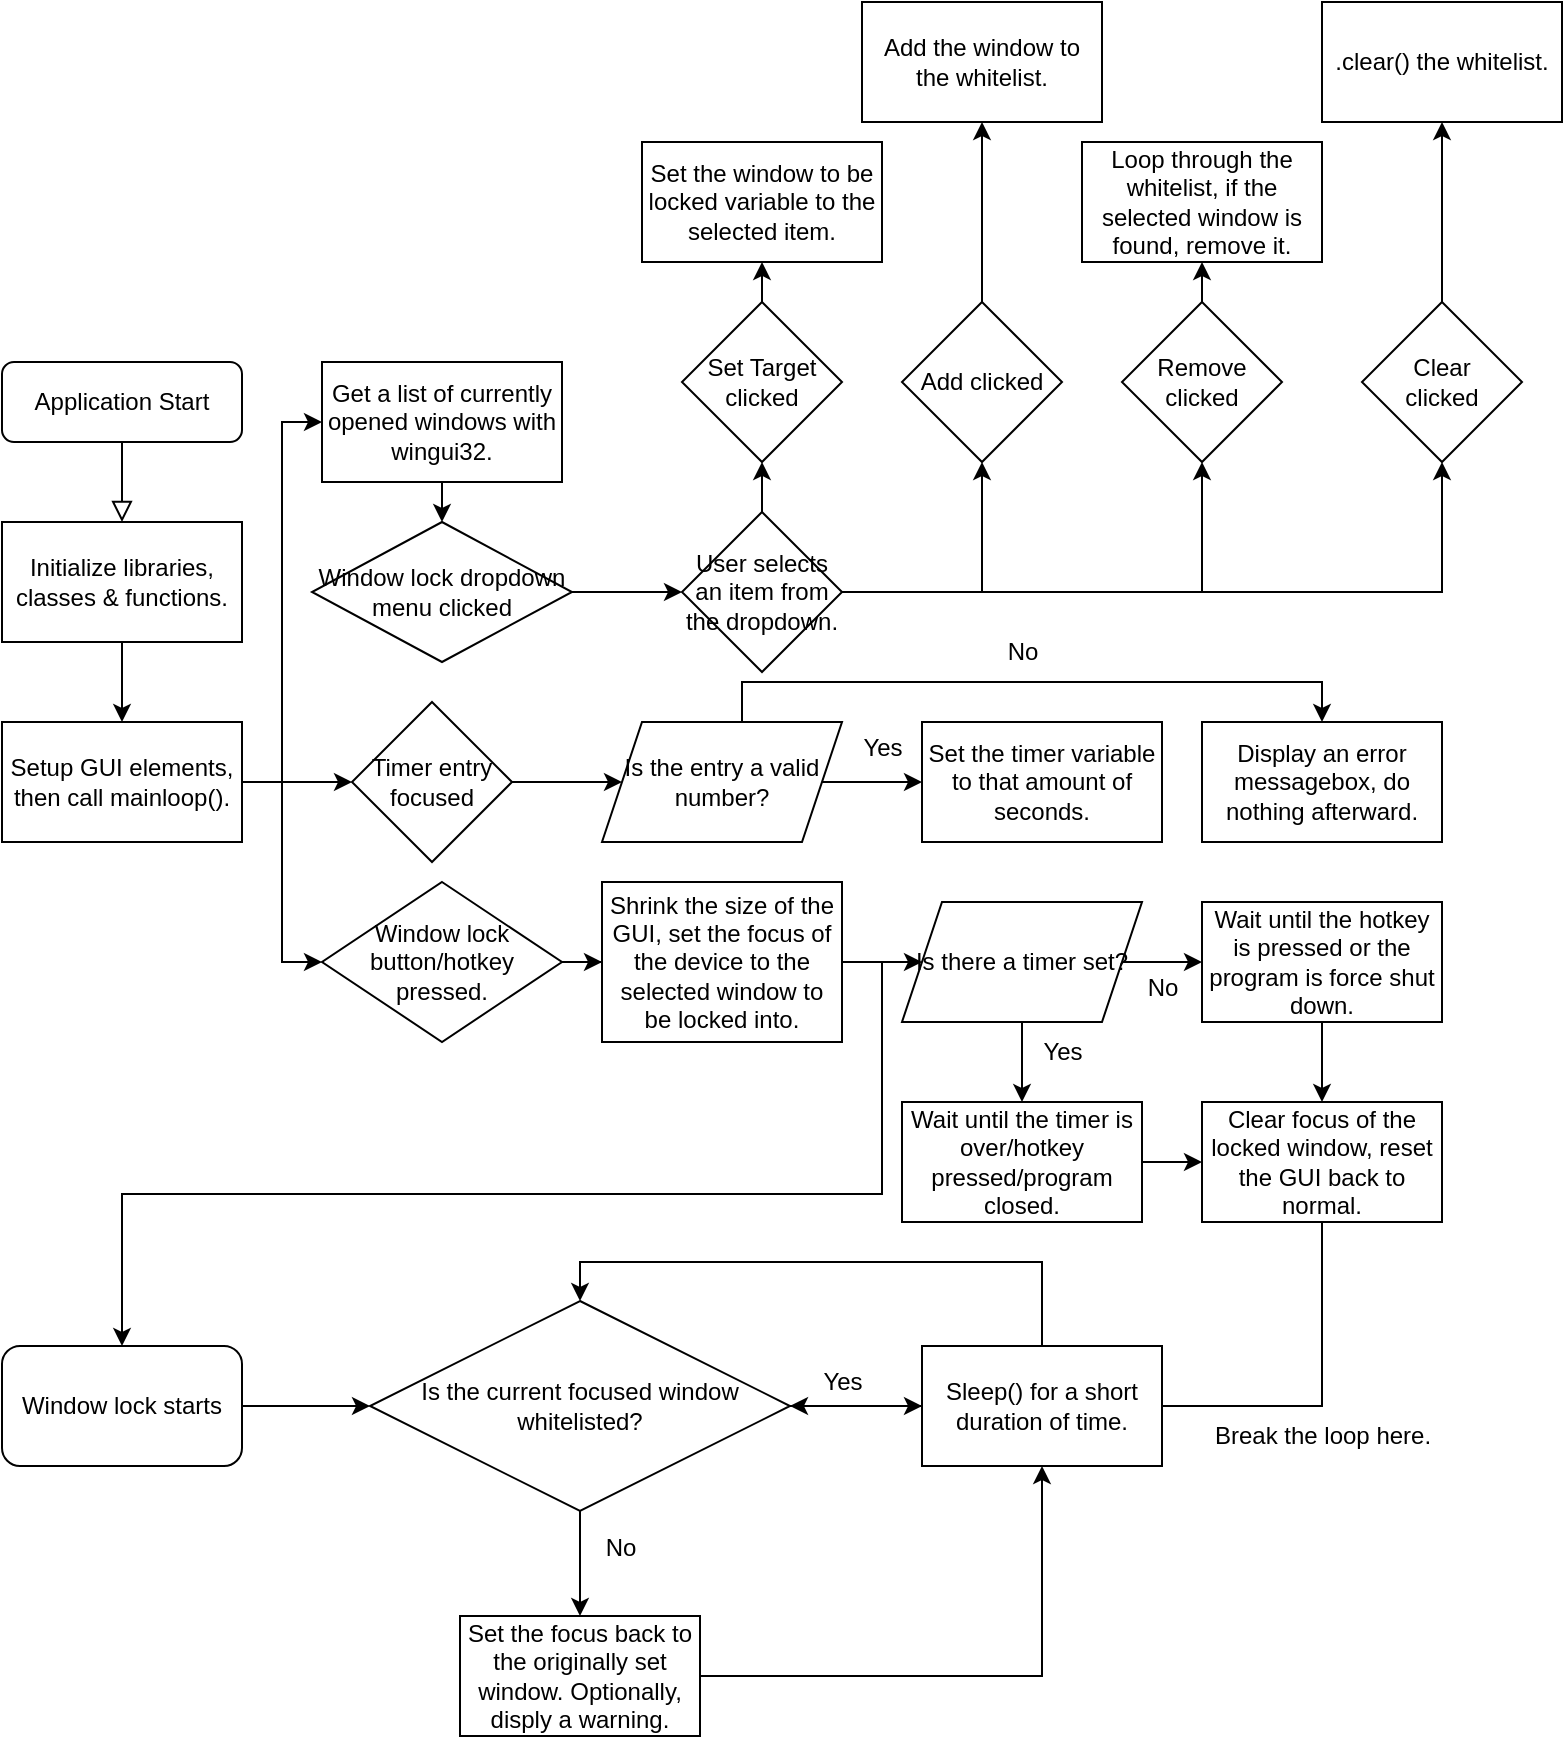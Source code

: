 <mxfile version="21.3.7" type="github">
  <diagram id="C5RBs43oDa-KdzZeNtuy" name="Page-1">
    <mxGraphModel dx="1050" dy="1750" grid="1" gridSize="10" guides="1" tooltips="1" connect="1" arrows="1" fold="1" page="1" pageScale="1" pageWidth="827" pageHeight="1169" math="0" shadow="0">
      <root>
        <mxCell id="WIyWlLk6GJQsqaUBKTNV-0" />
        <mxCell id="WIyWlLk6GJQsqaUBKTNV-1" parent="WIyWlLk6GJQsqaUBKTNV-0" />
        <mxCell id="WIyWlLk6GJQsqaUBKTNV-2" value="" style="rounded=0;html=1;jettySize=auto;orthogonalLoop=1;fontSize=11;endArrow=block;endFill=0;endSize=8;strokeWidth=1;shadow=0;labelBackgroundColor=none;edgeStyle=orthogonalEdgeStyle;entryX=0.5;entryY=0;entryDx=0;entryDy=0;" parent="WIyWlLk6GJQsqaUBKTNV-1" source="WIyWlLk6GJQsqaUBKTNV-3" target="ONqXHzlkg5QWg_Vlz0t2-0" edge="1">
          <mxGeometry relative="1" as="geometry" />
        </mxCell>
        <mxCell id="WIyWlLk6GJQsqaUBKTNV-3" value="Application Start" style="rounded=1;whiteSpace=wrap;html=1;fontSize=12;glass=0;strokeWidth=1;shadow=0;" parent="WIyWlLk6GJQsqaUBKTNV-1" vertex="1">
          <mxGeometry x="20" y="20" width="120" height="40" as="geometry" />
        </mxCell>
        <mxCell id="ONqXHzlkg5QWg_Vlz0t2-5" style="edgeStyle=orthogonalEdgeStyle;rounded=0;orthogonalLoop=1;jettySize=auto;html=1;exitX=0.5;exitY=1;exitDx=0;exitDy=0;entryX=0.5;entryY=0;entryDx=0;entryDy=0;" parent="WIyWlLk6GJQsqaUBKTNV-1" source="ONqXHzlkg5QWg_Vlz0t2-0" target="ONqXHzlkg5QWg_Vlz0t2-4" edge="1">
          <mxGeometry relative="1" as="geometry" />
        </mxCell>
        <mxCell id="ONqXHzlkg5QWg_Vlz0t2-0" value="Initialize libraries, classes &amp;amp; functions." style="rounded=0;whiteSpace=wrap;html=1;" parent="WIyWlLk6GJQsqaUBKTNV-1" vertex="1">
          <mxGeometry x="20" y="100" width="120" height="60" as="geometry" />
        </mxCell>
        <mxCell id="ONqXHzlkg5QWg_Vlz0t2-16" style="edgeStyle=orthogonalEdgeStyle;rounded=0;orthogonalLoop=1;jettySize=auto;html=1;entryX=0;entryY=0.5;entryDx=0;entryDy=0;" parent="WIyWlLk6GJQsqaUBKTNV-1" source="ONqXHzlkg5QWg_Vlz0t2-4" target="ONqXHzlkg5QWg_Vlz0t2-17" edge="1">
          <mxGeometry relative="1" as="geometry">
            <mxPoint x="180" y="120" as="targetPoint" />
          </mxGeometry>
        </mxCell>
        <mxCell id="ONqXHzlkg5QWg_Vlz0t2-25" style="edgeStyle=orthogonalEdgeStyle;rounded=0;orthogonalLoop=1;jettySize=auto;html=1;exitX=1;exitY=0.5;exitDx=0;exitDy=0;entryX=0;entryY=0.5;entryDx=0;entryDy=0;" parent="WIyWlLk6GJQsqaUBKTNV-1" source="ONqXHzlkg5QWg_Vlz0t2-4" target="ONqXHzlkg5QWg_Vlz0t2-24" edge="1">
          <mxGeometry relative="1" as="geometry" />
        </mxCell>
        <mxCell id="SaKngRvGoXoMuEYDzSeR-5" style="edgeStyle=orthogonalEdgeStyle;rounded=0;orthogonalLoop=1;jettySize=auto;html=1;exitX=1;exitY=0.5;exitDx=0;exitDy=0;entryX=0;entryY=0.5;entryDx=0;entryDy=0;" edge="1" parent="WIyWlLk6GJQsqaUBKTNV-1" source="ONqXHzlkg5QWg_Vlz0t2-4" target="ONqXHzlkg5QWg_Vlz0t2-11">
          <mxGeometry relative="1" as="geometry" />
        </mxCell>
        <mxCell id="ONqXHzlkg5QWg_Vlz0t2-4" value="Setup GUI elements, then call mainloop()." style="rounded=0;whiteSpace=wrap;html=1;" parent="WIyWlLk6GJQsqaUBKTNV-1" vertex="1">
          <mxGeometry x="20" y="200" width="120" height="60" as="geometry" />
        </mxCell>
        <mxCell id="SaKngRvGoXoMuEYDzSeR-23" style="edgeStyle=orthogonalEdgeStyle;rounded=0;orthogonalLoop=1;jettySize=auto;html=1;exitX=1;exitY=0.5;exitDx=0;exitDy=0;entryX=0;entryY=0.5;entryDx=0;entryDy=0;" edge="1" parent="WIyWlLk6GJQsqaUBKTNV-1" source="ONqXHzlkg5QWg_Vlz0t2-8" target="ONqXHzlkg5QWg_Vlz0t2-13">
          <mxGeometry relative="1" as="geometry" />
        </mxCell>
        <mxCell id="ONqXHzlkg5QWg_Vlz0t2-8" value="Window lock dropdown menu clicked" style="rhombus;whiteSpace=wrap;html=1;" parent="WIyWlLk6GJQsqaUBKTNV-1" vertex="1">
          <mxGeometry x="175" y="100" width="130" height="70" as="geometry" />
        </mxCell>
        <mxCell id="SaKngRvGoXoMuEYDzSeR-22" style="edgeStyle=orthogonalEdgeStyle;rounded=0;orthogonalLoop=1;jettySize=auto;html=1;exitX=0.5;exitY=1;exitDx=0;exitDy=0;entryX=0.5;entryY=0;entryDx=0;entryDy=0;" edge="1" parent="WIyWlLk6GJQsqaUBKTNV-1" source="ONqXHzlkg5QWg_Vlz0t2-11" target="ONqXHzlkg5QWg_Vlz0t2-8">
          <mxGeometry relative="1" as="geometry" />
        </mxCell>
        <mxCell id="ONqXHzlkg5QWg_Vlz0t2-11" value="Get a list of currently opened windows with wingui32." style="rounded=0;whiteSpace=wrap;html=1;" parent="WIyWlLk6GJQsqaUBKTNV-1" vertex="1">
          <mxGeometry x="180" y="20" width="120" height="60" as="geometry" />
        </mxCell>
        <mxCell id="SaKngRvGoXoMuEYDzSeR-24" style="edgeStyle=orthogonalEdgeStyle;rounded=0;orthogonalLoop=1;jettySize=auto;html=1;exitX=0.5;exitY=0;exitDx=0;exitDy=0;" edge="1" parent="WIyWlLk6GJQsqaUBKTNV-1" source="ONqXHzlkg5QWg_Vlz0t2-13">
          <mxGeometry relative="1" as="geometry">
            <mxPoint x="400" y="70" as="targetPoint" />
          </mxGeometry>
        </mxCell>
        <mxCell id="SaKngRvGoXoMuEYDzSeR-28" style="edgeStyle=orthogonalEdgeStyle;rounded=0;orthogonalLoop=1;jettySize=auto;html=1;exitX=1;exitY=0.5;exitDx=0;exitDy=0;entryX=0.5;entryY=1;entryDx=0;entryDy=0;" edge="1" parent="WIyWlLk6GJQsqaUBKTNV-1" source="ONqXHzlkg5QWg_Vlz0t2-13" target="SaKngRvGoXoMuEYDzSeR-27">
          <mxGeometry relative="1" as="geometry" />
        </mxCell>
        <mxCell id="SaKngRvGoXoMuEYDzSeR-31" style="edgeStyle=orthogonalEdgeStyle;rounded=0;orthogonalLoop=1;jettySize=auto;html=1;exitX=1;exitY=0.5;exitDx=0;exitDy=0;entryX=0.5;entryY=1;entryDx=0;entryDy=0;" edge="1" parent="WIyWlLk6GJQsqaUBKTNV-1" source="ONqXHzlkg5QWg_Vlz0t2-13" target="SaKngRvGoXoMuEYDzSeR-29">
          <mxGeometry relative="1" as="geometry" />
        </mxCell>
        <mxCell id="SaKngRvGoXoMuEYDzSeR-32" style="edgeStyle=orthogonalEdgeStyle;rounded=0;orthogonalLoop=1;jettySize=auto;html=1;exitX=1;exitY=0.5;exitDx=0;exitDy=0;entryX=0.5;entryY=1;entryDx=0;entryDy=0;" edge="1" parent="WIyWlLk6GJQsqaUBKTNV-1" source="ONqXHzlkg5QWg_Vlz0t2-13" target="SaKngRvGoXoMuEYDzSeR-30">
          <mxGeometry relative="1" as="geometry" />
        </mxCell>
        <mxCell id="ONqXHzlkg5QWg_Vlz0t2-13" value="User selects an item from the dropdown." style="rhombus;whiteSpace=wrap;html=1;" parent="WIyWlLk6GJQsqaUBKTNV-1" vertex="1">
          <mxGeometry x="360" y="95" width="80" height="80" as="geometry" />
        </mxCell>
        <mxCell id="ONqXHzlkg5QWg_Vlz0t2-15" value="Set the window to be locked variable to the selected item." style="rounded=0;whiteSpace=wrap;html=1;" parent="WIyWlLk6GJQsqaUBKTNV-1" vertex="1">
          <mxGeometry x="340" y="-90" width="120" height="60" as="geometry" />
        </mxCell>
        <mxCell id="ONqXHzlkg5QWg_Vlz0t2-18" style="edgeStyle=orthogonalEdgeStyle;rounded=0;orthogonalLoop=1;jettySize=auto;html=1;entryX=0;entryY=0.5;entryDx=0;entryDy=0;" parent="WIyWlLk6GJQsqaUBKTNV-1" source="ONqXHzlkg5QWg_Vlz0t2-17" target="ONqXHzlkg5QWg_Vlz0t2-19" edge="1">
          <mxGeometry relative="1" as="geometry">
            <mxPoint x="360" y="320" as="targetPoint" />
          </mxGeometry>
        </mxCell>
        <mxCell id="ONqXHzlkg5QWg_Vlz0t2-17" value="Window lock button/hotkey pressed." style="rhombus;whiteSpace=wrap;html=1;" parent="WIyWlLk6GJQsqaUBKTNV-1" vertex="1">
          <mxGeometry x="180" y="280" width="120" height="80" as="geometry" />
        </mxCell>
        <mxCell id="ONqXHzlkg5QWg_Vlz0t2-20" style="edgeStyle=orthogonalEdgeStyle;rounded=0;orthogonalLoop=1;jettySize=auto;html=1;exitX=1;exitY=0.5;exitDx=0;exitDy=0;entryX=0;entryY=0.5;entryDx=0;entryDy=0;" parent="WIyWlLk6GJQsqaUBKTNV-1" source="ONqXHzlkg5QWg_Vlz0t2-19" target="ONqXHzlkg5QWg_Vlz0t2-22" edge="1">
          <mxGeometry relative="1" as="geometry">
            <mxPoint x="480" y="320" as="targetPoint" />
          </mxGeometry>
        </mxCell>
        <mxCell id="EH_yIpM5g3jpnEMn5K6J-0" style="edgeStyle=orthogonalEdgeStyle;rounded=0;orthogonalLoop=1;jettySize=auto;html=1;exitX=1;exitY=0.5;exitDx=0;exitDy=0;entryX=0.5;entryY=0;entryDx=0;entryDy=0;" parent="WIyWlLk6GJQsqaUBKTNV-1" source="ONqXHzlkg5QWg_Vlz0t2-19" target="ONqXHzlkg5QWg_Vlz0t2-55" edge="1">
          <mxGeometry relative="1" as="geometry" />
        </mxCell>
        <mxCell id="ONqXHzlkg5QWg_Vlz0t2-19" value="Shrink the size of the GUI, set the focus of the device to the selected window to be locked into." style="rounded=0;whiteSpace=wrap;html=1;" parent="WIyWlLk6GJQsqaUBKTNV-1" vertex="1">
          <mxGeometry x="320" y="280" width="120" height="80" as="geometry" />
        </mxCell>
        <mxCell id="ONqXHzlkg5QWg_Vlz0t2-44" style="edgeStyle=orthogonalEdgeStyle;rounded=0;orthogonalLoop=1;jettySize=auto;html=1;exitX=1;exitY=0.5;exitDx=0;exitDy=0;" parent="WIyWlLk6GJQsqaUBKTNV-1" source="ONqXHzlkg5QWg_Vlz0t2-22" target="ONqXHzlkg5QWg_Vlz0t2-43" edge="1">
          <mxGeometry relative="1" as="geometry" />
        </mxCell>
        <mxCell id="ONqXHzlkg5QWg_Vlz0t2-50" style="edgeStyle=orthogonalEdgeStyle;rounded=0;orthogonalLoop=1;jettySize=auto;html=1;exitX=0.5;exitY=1;exitDx=0;exitDy=0;entryX=0.5;entryY=0;entryDx=0;entryDy=0;" parent="WIyWlLk6GJQsqaUBKTNV-1" source="ONqXHzlkg5QWg_Vlz0t2-22" target="ONqXHzlkg5QWg_Vlz0t2-49" edge="1">
          <mxGeometry relative="1" as="geometry" />
        </mxCell>
        <mxCell id="ONqXHzlkg5QWg_Vlz0t2-22" value="Is there a timer set?" style="shape=parallelogram;perimeter=parallelogramPerimeter;whiteSpace=wrap;html=1;fixedSize=1;" parent="WIyWlLk6GJQsqaUBKTNV-1" vertex="1">
          <mxGeometry x="470" y="290" width="120" height="60" as="geometry" />
        </mxCell>
        <mxCell id="ONqXHzlkg5QWg_Vlz0t2-32" style="edgeStyle=orthogonalEdgeStyle;rounded=0;orthogonalLoop=1;jettySize=auto;html=1;exitX=1;exitY=0.5;exitDx=0;exitDy=0;entryX=0;entryY=0.5;entryDx=0;entryDy=0;" parent="WIyWlLk6GJQsqaUBKTNV-1" source="ONqXHzlkg5QWg_Vlz0t2-24" target="ONqXHzlkg5QWg_Vlz0t2-31" edge="1">
          <mxGeometry relative="1" as="geometry" />
        </mxCell>
        <mxCell id="ONqXHzlkg5QWg_Vlz0t2-24" value="Timer entry focused" style="rhombus;whiteSpace=wrap;html=1;" parent="WIyWlLk6GJQsqaUBKTNV-1" vertex="1">
          <mxGeometry x="195" y="190" width="80" height="80" as="geometry" />
        </mxCell>
        <mxCell id="ONqXHzlkg5QWg_Vlz0t2-34" style="edgeStyle=orthogonalEdgeStyle;rounded=0;orthogonalLoop=1;jettySize=auto;html=1;entryX=0;entryY=0.5;entryDx=0;entryDy=0;" parent="WIyWlLk6GJQsqaUBKTNV-1" source="ONqXHzlkg5QWg_Vlz0t2-31" target="ONqXHzlkg5QWg_Vlz0t2-33" edge="1">
          <mxGeometry relative="1" as="geometry" />
        </mxCell>
        <mxCell id="ONqXHzlkg5QWg_Vlz0t2-40" style="edgeStyle=orthogonalEdgeStyle;rounded=0;orthogonalLoop=1;jettySize=auto;html=1;entryX=0.5;entryY=0;entryDx=0;entryDy=0;" parent="WIyWlLk6GJQsqaUBKTNV-1" source="ONqXHzlkg5QWg_Vlz0t2-31" target="ONqXHzlkg5QWg_Vlz0t2-39" edge="1">
          <mxGeometry relative="1" as="geometry">
            <Array as="points">
              <mxPoint x="390" y="180" />
              <mxPoint x="680" y="180" />
            </Array>
          </mxGeometry>
        </mxCell>
        <mxCell id="ONqXHzlkg5QWg_Vlz0t2-31" value="Is the entry a valid number?" style="shape=parallelogram;perimeter=parallelogramPerimeter;whiteSpace=wrap;html=1;fixedSize=1;" parent="WIyWlLk6GJQsqaUBKTNV-1" vertex="1">
          <mxGeometry x="320" y="200" width="120" height="60" as="geometry" />
        </mxCell>
        <mxCell id="ONqXHzlkg5QWg_Vlz0t2-33" value="Set the timer variable to that amount of seconds." style="rounded=0;whiteSpace=wrap;html=1;" parent="WIyWlLk6GJQsqaUBKTNV-1" vertex="1">
          <mxGeometry x="480" y="200" width="120" height="60" as="geometry" />
        </mxCell>
        <mxCell id="ONqXHzlkg5QWg_Vlz0t2-35" value="Yes" style="text;html=1;align=center;verticalAlign=middle;resizable=0;points=[];autosize=1;strokeColor=none;fillColor=none;" parent="WIyWlLk6GJQsqaUBKTNV-1" vertex="1">
          <mxGeometry x="440" y="198" width="40" height="30" as="geometry" />
        </mxCell>
        <mxCell id="ONqXHzlkg5QWg_Vlz0t2-39" value="Display an error messagebox, do nothing afterward." style="rounded=0;whiteSpace=wrap;html=1;" parent="WIyWlLk6GJQsqaUBKTNV-1" vertex="1">
          <mxGeometry x="620" y="200" width="120" height="60" as="geometry" />
        </mxCell>
        <mxCell id="ONqXHzlkg5QWg_Vlz0t2-41" value="No" style="text;html=1;align=center;verticalAlign=middle;resizable=0;points=[];autosize=1;strokeColor=none;fillColor=none;" parent="WIyWlLk6GJQsqaUBKTNV-1" vertex="1">
          <mxGeometry x="510" y="150" width="40" height="30" as="geometry" />
        </mxCell>
        <mxCell id="ONqXHzlkg5QWg_Vlz0t2-53" style="edgeStyle=orthogonalEdgeStyle;rounded=0;orthogonalLoop=1;jettySize=auto;html=1;exitX=0.5;exitY=1;exitDx=0;exitDy=0;entryX=0.5;entryY=0;entryDx=0;entryDy=0;" parent="WIyWlLk6GJQsqaUBKTNV-1" source="ONqXHzlkg5QWg_Vlz0t2-43" target="ONqXHzlkg5QWg_Vlz0t2-52" edge="1">
          <mxGeometry relative="1" as="geometry" />
        </mxCell>
        <mxCell id="ONqXHzlkg5QWg_Vlz0t2-43" value="Wait until the hotkey is pressed or the program is force shut down." style="rounded=0;whiteSpace=wrap;html=1;" parent="WIyWlLk6GJQsqaUBKTNV-1" vertex="1">
          <mxGeometry x="620" y="290" width="120" height="60" as="geometry" />
        </mxCell>
        <mxCell id="ONqXHzlkg5QWg_Vlz0t2-45" value="No" style="text;html=1;align=center;verticalAlign=middle;resizable=0;points=[];autosize=1;strokeColor=none;fillColor=none;" parent="WIyWlLk6GJQsqaUBKTNV-1" vertex="1">
          <mxGeometry x="580" y="318" width="40" height="30" as="geometry" />
        </mxCell>
        <mxCell id="ONqXHzlkg5QWg_Vlz0t2-48" value="Yes" style="text;html=1;align=center;verticalAlign=middle;resizable=0;points=[];autosize=1;strokeColor=none;fillColor=none;" parent="WIyWlLk6GJQsqaUBKTNV-1" vertex="1">
          <mxGeometry x="530" y="350" width="40" height="30" as="geometry" />
        </mxCell>
        <mxCell id="ONqXHzlkg5QWg_Vlz0t2-54" style="edgeStyle=orthogonalEdgeStyle;rounded=0;orthogonalLoop=1;jettySize=auto;html=1;exitX=1;exitY=0.5;exitDx=0;exitDy=0;entryX=0;entryY=0.5;entryDx=0;entryDy=0;" parent="WIyWlLk6GJQsqaUBKTNV-1" source="ONqXHzlkg5QWg_Vlz0t2-49" target="ONqXHzlkg5QWg_Vlz0t2-52" edge="1">
          <mxGeometry relative="1" as="geometry" />
        </mxCell>
        <mxCell id="ONqXHzlkg5QWg_Vlz0t2-49" value="Wait until the timer is over/hotkey pressed/program closed." style="rounded=0;whiteSpace=wrap;html=1;" parent="WIyWlLk6GJQsqaUBKTNV-1" vertex="1">
          <mxGeometry x="470" y="390" width="120" height="60" as="geometry" />
        </mxCell>
        <mxCell id="EH_yIpM5g3jpnEMn5K6J-1" style="edgeStyle=orthogonalEdgeStyle;rounded=0;orthogonalLoop=1;jettySize=auto;html=1;exitX=0.5;exitY=1;exitDx=0;exitDy=0;entryX=1;entryY=0.5;entryDx=0;entryDy=0;" parent="WIyWlLk6GJQsqaUBKTNV-1" source="ONqXHzlkg5QWg_Vlz0t2-52" target="ONqXHzlkg5QWg_Vlz0t2-57" edge="1">
          <mxGeometry relative="1" as="geometry" />
        </mxCell>
        <mxCell id="ONqXHzlkg5QWg_Vlz0t2-52" value="Clear focus of the locked window, reset the GUI back to normal." style="rounded=0;whiteSpace=wrap;html=1;" parent="WIyWlLk6GJQsqaUBKTNV-1" vertex="1">
          <mxGeometry x="620" y="390" width="120" height="60" as="geometry" />
        </mxCell>
        <mxCell id="ONqXHzlkg5QWg_Vlz0t2-58" style="edgeStyle=orthogonalEdgeStyle;rounded=0;orthogonalLoop=1;jettySize=auto;html=1;entryX=0;entryY=0.5;entryDx=0;entryDy=0;" parent="WIyWlLk6GJQsqaUBKTNV-1" source="ONqXHzlkg5QWg_Vlz0t2-55" target="ONqXHzlkg5QWg_Vlz0t2-57" edge="1">
          <mxGeometry relative="1" as="geometry" />
        </mxCell>
        <mxCell id="ONqXHzlkg5QWg_Vlz0t2-55" value="Window lock starts" style="rounded=1;whiteSpace=wrap;html=1;" parent="WIyWlLk6GJQsqaUBKTNV-1" vertex="1">
          <mxGeometry x="20" y="512" width="120" height="60" as="geometry" />
        </mxCell>
        <mxCell id="ONqXHzlkg5QWg_Vlz0t2-60" style="edgeStyle=orthogonalEdgeStyle;rounded=0;orthogonalLoop=1;jettySize=auto;html=1;entryX=0;entryY=0.5;entryDx=0;entryDy=0;" parent="WIyWlLk6GJQsqaUBKTNV-1" source="ONqXHzlkg5QWg_Vlz0t2-57" target="ONqXHzlkg5QWg_Vlz0t2-59" edge="1">
          <mxGeometry relative="1" as="geometry" />
        </mxCell>
        <mxCell id="ONqXHzlkg5QWg_Vlz0t2-64" style="edgeStyle=orthogonalEdgeStyle;rounded=0;orthogonalLoop=1;jettySize=auto;html=1;exitX=0.5;exitY=1;exitDx=0;exitDy=0;entryX=0.5;entryY=0;entryDx=0;entryDy=0;" parent="WIyWlLk6GJQsqaUBKTNV-1" source="ONqXHzlkg5QWg_Vlz0t2-57" target="ONqXHzlkg5QWg_Vlz0t2-63" edge="1">
          <mxGeometry relative="1" as="geometry" />
        </mxCell>
        <mxCell id="ONqXHzlkg5QWg_Vlz0t2-57" value="Is the current focused window whitelisted?" style="rhombus;whiteSpace=wrap;html=1;" parent="WIyWlLk6GJQsqaUBKTNV-1" vertex="1">
          <mxGeometry x="204" y="489.5" width="210" height="105" as="geometry" />
        </mxCell>
        <mxCell id="ONqXHzlkg5QWg_Vlz0t2-62" style="edgeStyle=orthogonalEdgeStyle;rounded=0;orthogonalLoop=1;jettySize=auto;html=1;entryX=0.5;entryY=0;entryDx=0;entryDy=0;" parent="WIyWlLk6GJQsqaUBKTNV-1" source="ONqXHzlkg5QWg_Vlz0t2-59" target="ONqXHzlkg5QWg_Vlz0t2-57" edge="1">
          <mxGeometry relative="1" as="geometry">
            <Array as="points">
              <mxPoint x="540" y="470" />
              <mxPoint x="309" y="470" />
            </Array>
          </mxGeometry>
        </mxCell>
        <mxCell id="ONqXHzlkg5QWg_Vlz0t2-59" value="Sleep() for a short duration of time." style="rounded=0;whiteSpace=wrap;html=1;" parent="WIyWlLk6GJQsqaUBKTNV-1" vertex="1">
          <mxGeometry x="480" y="512" width="120" height="60" as="geometry" />
        </mxCell>
        <mxCell id="ONqXHzlkg5QWg_Vlz0t2-61" value="Yes" style="text;html=1;align=center;verticalAlign=middle;resizable=0;points=[];autosize=1;strokeColor=none;fillColor=none;" parent="WIyWlLk6GJQsqaUBKTNV-1" vertex="1">
          <mxGeometry x="420" y="515" width="40" height="30" as="geometry" />
        </mxCell>
        <mxCell id="ONqXHzlkg5QWg_Vlz0t2-66" style="edgeStyle=orthogonalEdgeStyle;rounded=0;orthogonalLoop=1;jettySize=auto;html=1;entryX=0.5;entryY=1;entryDx=0;entryDy=0;" parent="WIyWlLk6GJQsqaUBKTNV-1" source="ONqXHzlkg5QWg_Vlz0t2-63" target="ONqXHzlkg5QWg_Vlz0t2-59" edge="1">
          <mxGeometry relative="1" as="geometry" />
        </mxCell>
        <mxCell id="ONqXHzlkg5QWg_Vlz0t2-63" value="Set the focus back to the originally set window. Optionally, disply a warning." style="rounded=0;whiteSpace=wrap;html=1;" parent="WIyWlLk6GJQsqaUBKTNV-1" vertex="1">
          <mxGeometry x="249" y="647" width="120" height="60" as="geometry" />
        </mxCell>
        <mxCell id="ONqXHzlkg5QWg_Vlz0t2-65" value="No" style="text;html=1;align=center;verticalAlign=middle;resizable=0;points=[];autosize=1;strokeColor=none;fillColor=none;" parent="WIyWlLk6GJQsqaUBKTNV-1" vertex="1">
          <mxGeometry x="309" y="597.5" width="40" height="30" as="geometry" />
        </mxCell>
        <mxCell id="EH_yIpM5g3jpnEMn5K6J-2" value="Break the loop here." style="text;html=1;align=center;verticalAlign=middle;resizable=0;points=[];autosize=1;strokeColor=none;fillColor=none;" parent="WIyWlLk6GJQsqaUBKTNV-1" vertex="1">
          <mxGeometry x="615" y="542" width="130" height="30" as="geometry" />
        </mxCell>
        <mxCell id="SaKngRvGoXoMuEYDzSeR-26" style="edgeStyle=orthogonalEdgeStyle;rounded=0;orthogonalLoop=1;jettySize=auto;html=1;exitX=0.5;exitY=0;exitDx=0;exitDy=0;entryX=0.5;entryY=1;entryDx=0;entryDy=0;" edge="1" parent="WIyWlLk6GJQsqaUBKTNV-1" source="SaKngRvGoXoMuEYDzSeR-25" target="ONqXHzlkg5QWg_Vlz0t2-15">
          <mxGeometry relative="1" as="geometry" />
        </mxCell>
        <mxCell id="SaKngRvGoXoMuEYDzSeR-25" value="Set Target&lt;br&gt;clicked" style="rhombus;whiteSpace=wrap;html=1;" vertex="1" parent="WIyWlLk6GJQsqaUBKTNV-1">
          <mxGeometry x="360" y="-10" width="80" height="80" as="geometry" />
        </mxCell>
        <mxCell id="SaKngRvGoXoMuEYDzSeR-38" style="edgeStyle=orthogonalEdgeStyle;rounded=0;orthogonalLoop=1;jettySize=auto;html=1;exitX=0.5;exitY=0;exitDx=0;exitDy=0;entryX=0.5;entryY=1;entryDx=0;entryDy=0;" edge="1" parent="WIyWlLk6GJQsqaUBKTNV-1" source="SaKngRvGoXoMuEYDzSeR-27" target="SaKngRvGoXoMuEYDzSeR-33">
          <mxGeometry relative="1" as="geometry" />
        </mxCell>
        <mxCell id="SaKngRvGoXoMuEYDzSeR-27" value="Add clicked" style="rhombus;whiteSpace=wrap;html=1;" vertex="1" parent="WIyWlLk6GJQsqaUBKTNV-1">
          <mxGeometry x="470" y="-10" width="80" height="80" as="geometry" />
        </mxCell>
        <mxCell id="SaKngRvGoXoMuEYDzSeR-37" style="edgeStyle=orthogonalEdgeStyle;rounded=0;orthogonalLoop=1;jettySize=auto;html=1;exitX=0.5;exitY=0;exitDx=0;exitDy=0;entryX=0.5;entryY=1;entryDx=0;entryDy=0;" edge="1" parent="WIyWlLk6GJQsqaUBKTNV-1" source="SaKngRvGoXoMuEYDzSeR-29" target="SaKngRvGoXoMuEYDzSeR-34">
          <mxGeometry relative="1" as="geometry" />
        </mxCell>
        <mxCell id="SaKngRvGoXoMuEYDzSeR-29" value="Remove&lt;br&gt;clicked" style="rhombus;whiteSpace=wrap;html=1;" vertex="1" parent="WIyWlLk6GJQsqaUBKTNV-1">
          <mxGeometry x="580" y="-10" width="80" height="80" as="geometry" />
        </mxCell>
        <mxCell id="SaKngRvGoXoMuEYDzSeR-36" style="edgeStyle=orthogonalEdgeStyle;rounded=0;orthogonalLoop=1;jettySize=auto;html=1;exitX=0.5;exitY=0;exitDx=0;exitDy=0;entryX=0.5;entryY=1;entryDx=0;entryDy=0;" edge="1" parent="WIyWlLk6GJQsqaUBKTNV-1" source="SaKngRvGoXoMuEYDzSeR-30" target="SaKngRvGoXoMuEYDzSeR-35">
          <mxGeometry relative="1" as="geometry" />
        </mxCell>
        <mxCell id="SaKngRvGoXoMuEYDzSeR-30" value="Clear&lt;br&gt;clicked" style="rhombus;whiteSpace=wrap;html=1;" vertex="1" parent="WIyWlLk6GJQsqaUBKTNV-1">
          <mxGeometry x="700" y="-10" width="80" height="80" as="geometry" />
        </mxCell>
        <mxCell id="SaKngRvGoXoMuEYDzSeR-33" value="Add the window to the whitelist." style="rounded=0;whiteSpace=wrap;html=1;" vertex="1" parent="WIyWlLk6GJQsqaUBKTNV-1">
          <mxGeometry x="450" y="-160" width="120" height="60" as="geometry" />
        </mxCell>
        <mxCell id="SaKngRvGoXoMuEYDzSeR-34" value="Loop through the whitelist, if the selected window is found, remove it." style="rounded=0;whiteSpace=wrap;html=1;" vertex="1" parent="WIyWlLk6GJQsqaUBKTNV-1">
          <mxGeometry x="560" y="-90" width="120" height="60" as="geometry" />
        </mxCell>
        <mxCell id="SaKngRvGoXoMuEYDzSeR-35" value=".clear() the whitelist." style="rounded=0;whiteSpace=wrap;html=1;" vertex="1" parent="WIyWlLk6GJQsqaUBKTNV-1">
          <mxGeometry x="680" y="-160" width="120" height="60" as="geometry" />
        </mxCell>
      </root>
    </mxGraphModel>
  </diagram>
</mxfile>
